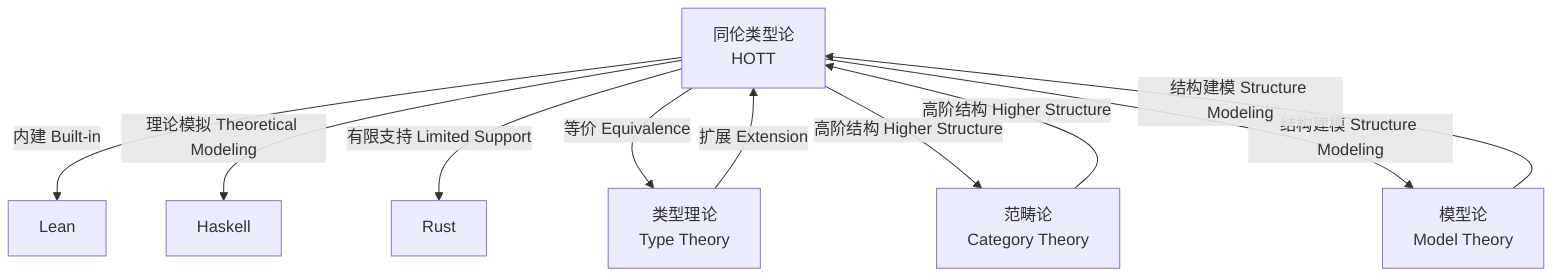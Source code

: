 graph TD
  A["同伦类型论\nHOTT"]
  B["Lean"]
  C["Haskell"]
  D["Rust"]
  E["类型理论\nType Theory"]
  F["范畴论\nCategory Theory"]
  G["模型论\nModel Theory"]

  A -- "内建 Built-in" --> B
  A -- "理论模拟 Theoretical Modeling" --> C
  A -- "有限支持 Limited Support" --> D
  A -- "等价 Equivalence" --> E
  A -- "高阶结构 Higher Structure" --> F
  A -- "结构建模 Structure Modeling" --> G
  E -- "扩展 Extension" --> A
  F -- "高阶结构 Higher Structure" --> A
  G -- "结构建模 Structure Modeling" --> A